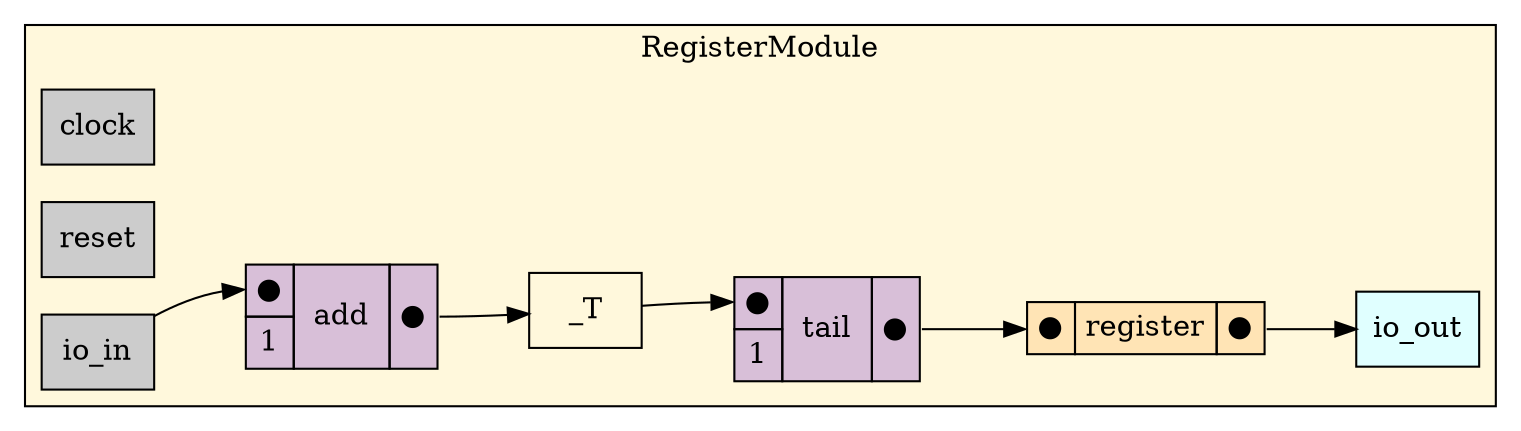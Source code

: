 digraph RegisterModule {
stylesheet = "styles.css"
rankdir="LR" 

subgraph cluster_RegisterModule {
  label="RegisterModule"
  URL=""
  bgcolor="#FFF8DC"
  cluster_RegisterModule_clock [shape = "rectangle" style="filled" fillcolor="#CCCCCC" label="clock" rank="0"]
     
cluster_RegisterModule_reset [shape = "rectangle" style="filled" fillcolor="#CCCCCC" label="reset" rank="0"]
     
cluster_RegisterModule_io_in [shape = "rectangle" style="filled" fillcolor="#CCCCCC" label="io_in" rank="0"]
     
cluster_RegisterModule_io_out [shape = "rectangle" style="filled" fillcolor="#E0FFFF" label="io_out" rank="1000"]
     
struct_cluster_RegisterModule_register [shape="plaintext" label=<
<TABLE BORDER="0" CELLBORDER="1" CELLSPACING="0" CELLPADDING="4" BGCOLOR="#FFE4B5">
  <TR>
    <TD PORT="in">&#x25cf;</TD>
    <TD>register</TD>
    <TD PORT="out">&#x25cf;</TD>
  </TR>
</TABLE>>];
cluster_RegisterModule__T [label = "_T" shape="rectangle"]; 

op_add_1 [shape = "plaintext" label=<
<TABLE BORDER="0" CELLBORDER="1" CELLSPACING="0" CELLPADDING="4" BGCOLOR="#D8BFD8">
  <TR>
    <TD PORT="in1">&#x25cf;</TD>
    <TD ROWSPAN="2" > add </TD>
    <TD ROWSPAN="2" PORT="out">&#x25cf;</TD>
  </TR>
  <TR>
    <TD PORT="in2">1</TD>
  </TR>
</TABLE>>];
       

op_tail_2 [shape = "plaintext" label=<
<TABLE BORDER="0" CELLBORDER="1" CELLSPACING="0" CELLPADDING="4" BGCOLOR="#D8BFD8">
  <TR>
    <TD PORT="in1">&#x25cf;</TD>
    <TD ROWSPAN="2" > tail </TD>
    <TD ROWSPAN="2" PORT="out">&#x25cf;</TD>
  </TR>
  <TR>
    <TD>1</TD>
  </TR>
</TABLE>>];
       

  cluster_RegisterModule__T -> op_tail_2:in1
  op_tail_2:out -> struct_cluster_RegisterModule_register:in
  cluster_RegisterModule_io_in -> op_add_1:in1
  op_add_1:out -> cluster_RegisterModule__T
  struct_cluster_RegisterModule_register:out -> cluster_RegisterModule_io_out
  
  
}
     
}
